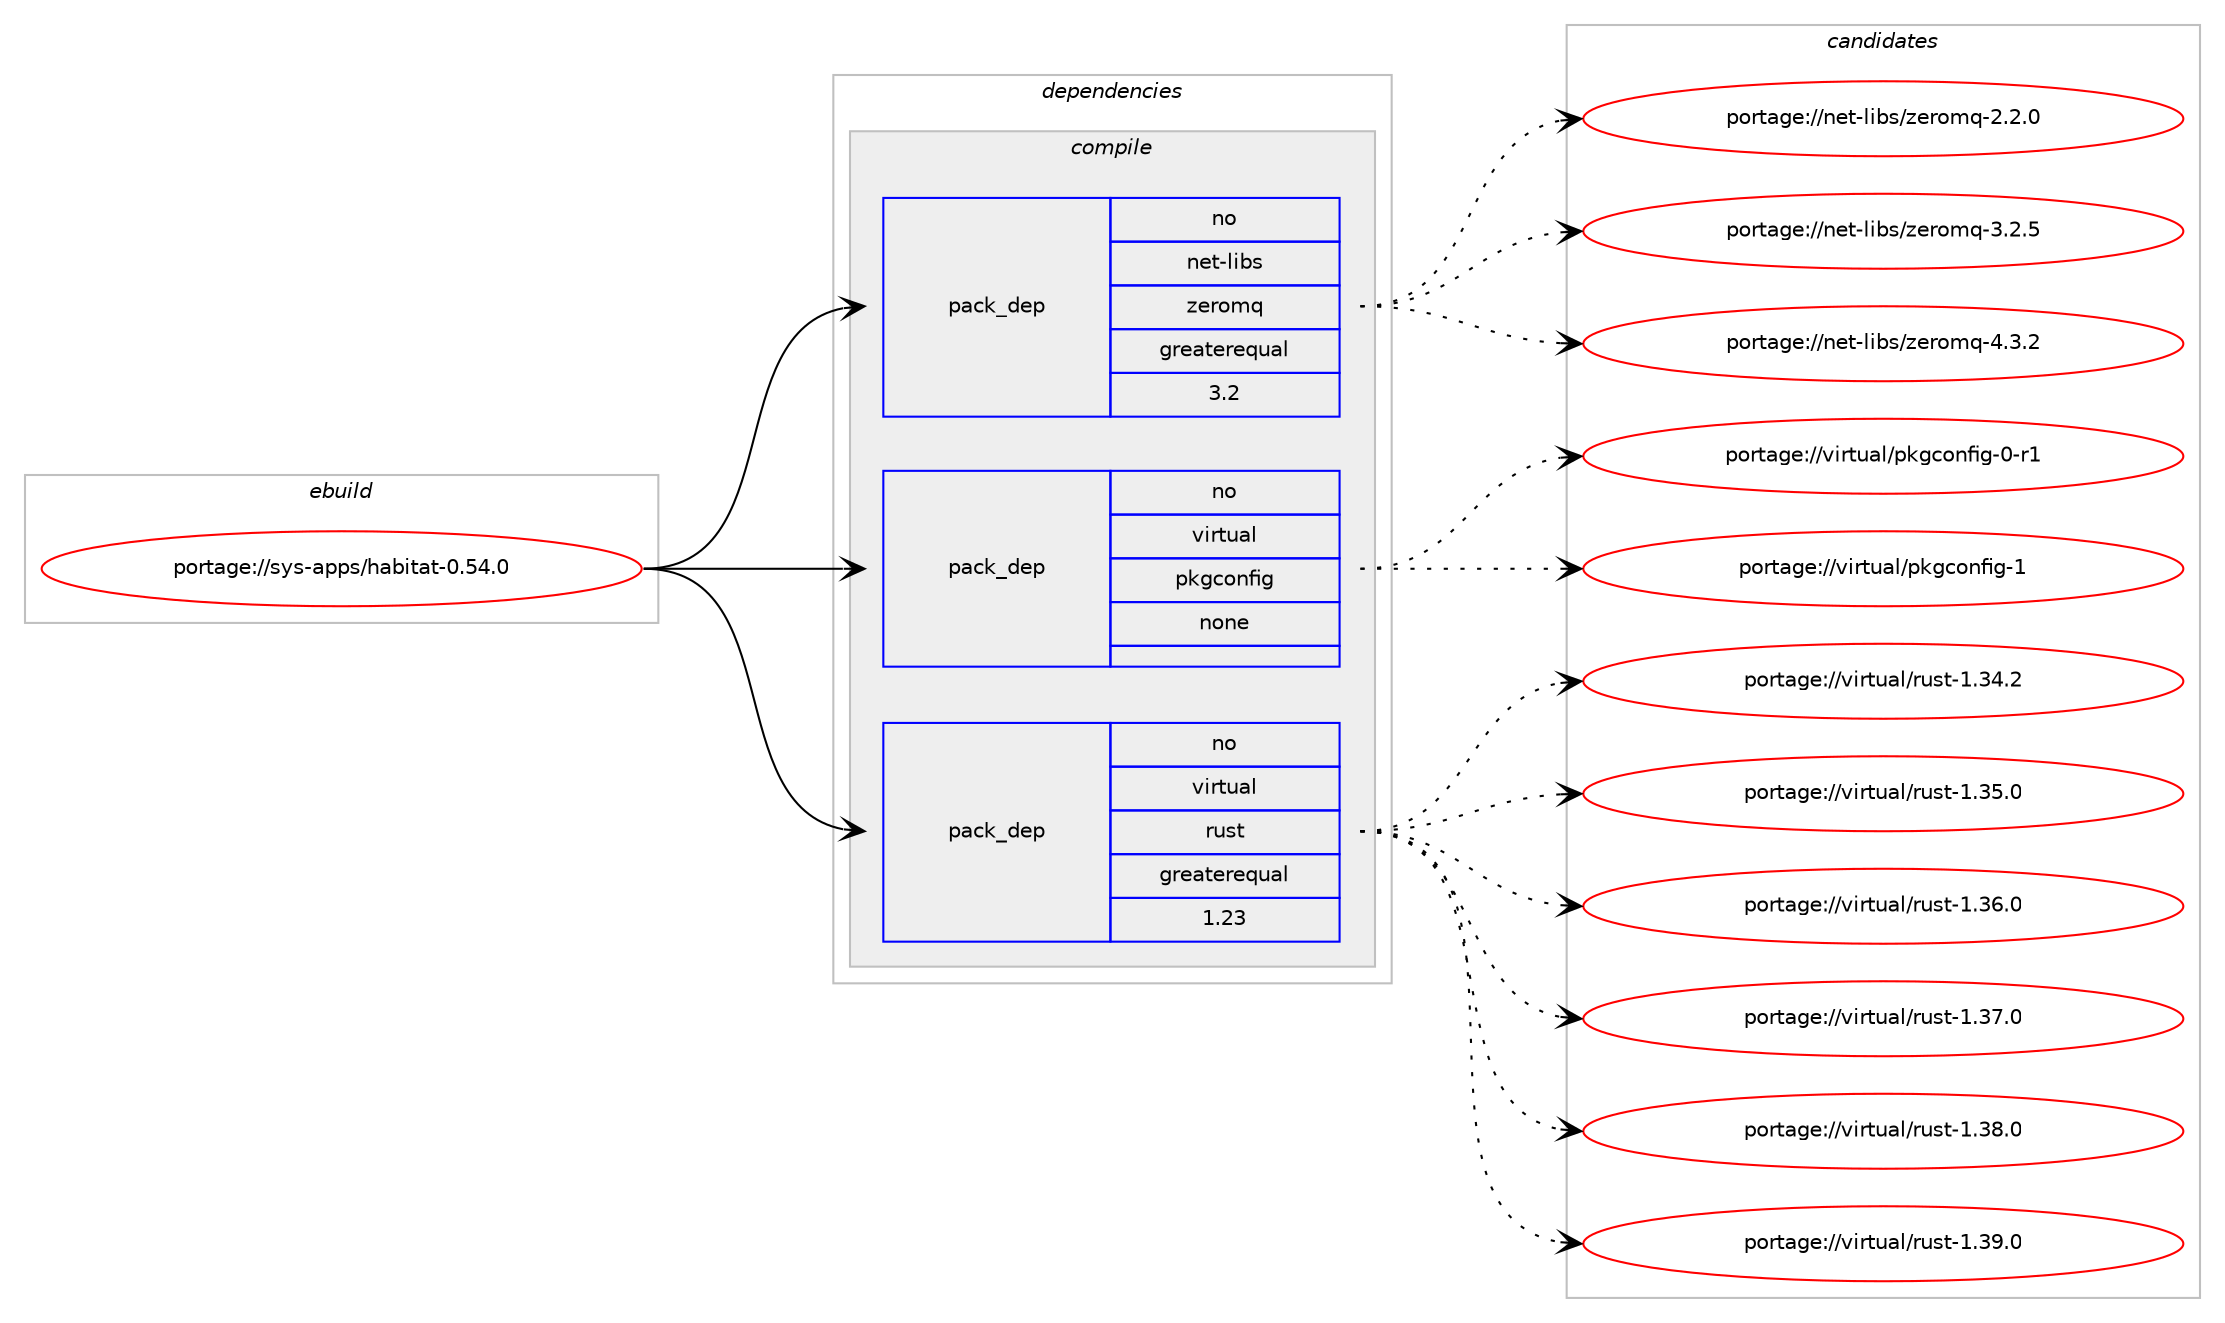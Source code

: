 digraph prolog {

# *************
# Graph options
# *************

newrank=true;
concentrate=true;
compound=true;
graph [rankdir=LR,fontname=Helvetica,fontsize=10,ranksep=1.5];#, ranksep=2.5, nodesep=0.2];
edge  [arrowhead=vee];
node  [fontname=Helvetica,fontsize=10];

# **********
# The ebuild
# **********

subgraph cluster_leftcol {
color=gray;
rank=same;
label=<<i>ebuild</i>>;
id [label="portage://sys-apps/habitat-0.54.0", color=red, width=4, href="../sys-apps/habitat-0.54.0.svg"];
}

# ****************
# The dependencies
# ****************

subgraph cluster_midcol {
color=gray;
label=<<i>dependencies</i>>;
subgraph cluster_compile {
fillcolor="#eeeeee";
style=filled;
label=<<i>compile</i>>;
subgraph pack302373 {
dependency408498 [label=<<TABLE BORDER="0" CELLBORDER="1" CELLSPACING="0" CELLPADDING="4" WIDTH="220"><TR><TD ROWSPAN="6" CELLPADDING="30">pack_dep</TD></TR><TR><TD WIDTH="110">no</TD></TR><TR><TD>net-libs</TD></TR><TR><TD>zeromq</TD></TR><TR><TD>greaterequal</TD></TR><TR><TD>3.2</TD></TR></TABLE>>, shape=none, color=blue];
}
id:e -> dependency408498:w [weight=20,style="solid",arrowhead="vee"];
subgraph pack302374 {
dependency408499 [label=<<TABLE BORDER="0" CELLBORDER="1" CELLSPACING="0" CELLPADDING="4" WIDTH="220"><TR><TD ROWSPAN="6" CELLPADDING="30">pack_dep</TD></TR><TR><TD WIDTH="110">no</TD></TR><TR><TD>virtual</TD></TR><TR><TD>pkgconfig</TD></TR><TR><TD>none</TD></TR><TR><TD></TD></TR></TABLE>>, shape=none, color=blue];
}
id:e -> dependency408499:w [weight=20,style="solid",arrowhead="vee"];
subgraph pack302375 {
dependency408500 [label=<<TABLE BORDER="0" CELLBORDER="1" CELLSPACING="0" CELLPADDING="4" WIDTH="220"><TR><TD ROWSPAN="6" CELLPADDING="30">pack_dep</TD></TR><TR><TD WIDTH="110">no</TD></TR><TR><TD>virtual</TD></TR><TR><TD>rust</TD></TR><TR><TD>greaterequal</TD></TR><TR><TD>1.23</TD></TR></TABLE>>, shape=none, color=blue];
}
id:e -> dependency408500:w [weight=20,style="solid",arrowhead="vee"];
}
subgraph cluster_compileandrun {
fillcolor="#eeeeee";
style=filled;
label=<<i>compile and run</i>>;
}
subgraph cluster_run {
fillcolor="#eeeeee";
style=filled;
label=<<i>run</i>>;
}
}

# **************
# The candidates
# **************

subgraph cluster_choices {
rank=same;
color=gray;
label=<<i>candidates</i>>;

subgraph choice302373 {
color=black;
nodesep=1;
choiceportage110101116451081059811547122101114111109113455046504648 [label="portage://net-libs/zeromq-2.2.0", color=red, width=4,href="../net-libs/zeromq-2.2.0.svg"];
choiceportage110101116451081059811547122101114111109113455146504653 [label="portage://net-libs/zeromq-3.2.5", color=red, width=4,href="../net-libs/zeromq-3.2.5.svg"];
choiceportage110101116451081059811547122101114111109113455246514650 [label="portage://net-libs/zeromq-4.3.2", color=red, width=4,href="../net-libs/zeromq-4.3.2.svg"];
dependency408498:e -> choiceportage110101116451081059811547122101114111109113455046504648:w [style=dotted,weight="100"];
dependency408498:e -> choiceportage110101116451081059811547122101114111109113455146504653:w [style=dotted,weight="100"];
dependency408498:e -> choiceportage110101116451081059811547122101114111109113455246514650:w [style=dotted,weight="100"];
}
subgraph choice302374 {
color=black;
nodesep=1;
choiceportage11810511411611797108471121071039911111010210510345484511449 [label="portage://virtual/pkgconfig-0-r1", color=red, width=4,href="../virtual/pkgconfig-0-r1.svg"];
choiceportage1181051141161179710847112107103991111101021051034549 [label="portage://virtual/pkgconfig-1", color=red, width=4,href="../virtual/pkgconfig-1.svg"];
dependency408499:e -> choiceportage11810511411611797108471121071039911111010210510345484511449:w [style=dotted,weight="100"];
dependency408499:e -> choiceportage1181051141161179710847112107103991111101021051034549:w [style=dotted,weight="100"];
}
subgraph choice302375 {
color=black;
nodesep=1;
choiceportage118105114116117971084711411711511645494651524650 [label="portage://virtual/rust-1.34.2", color=red, width=4,href="../virtual/rust-1.34.2.svg"];
choiceportage118105114116117971084711411711511645494651534648 [label="portage://virtual/rust-1.35.0", color=red, width=4,href="../virtual/rust-1.35.0.svg"];
choiceportage118105114116117971084711411711511645494651544648 [label="portage://virtual/rust-1.36.0", color=red, width=4,href="../virtual/rust-1.36.0.svg"];
choiceportage118105114116117971084711411711511645494651554648 [label="portage://virtual/rust-1.37.0", color=red, width=4,href="../virtual/rust-1.37.0.svg"];
choiceportage118105114116117971084711411711511645494651564648 [label="portage://virtual/rust-1.38.0", color=red, width=4,href="../virtual/rust-1.38.0.svg"];
choiceportage118105114116117971084711411711511645494651574648 [label="portage://virtual/rust-1.39.0", color=red, width=4,href="../virtual/rust-1.39.0.svg"];
dependency408500:e -> choiceportage118105114116117971084711411711511645494651524650:w [style=dotted,weight="100"];
dependency408500:e -> choiceportage118105114116117971084711411711511645494651534648:w [style=dotted,weight="100"];
dependency408500:e -> choiceportage118105114116117971084711411711511645494651544648:w [style=dotted,weight="100"];
dependency408500:e -> choiceportage118105114116117971084711411711511645494651554648:w [style=dotted,weight="100"];
dependency408500:e -> choiceportage118105114116117971084711411711511645494651564648:w [style=dotted,weight="100"];
dependency408500:e -> choiceportage118105114116117971084711411711511645494651574648:w [style=dotted,weight="100"];
}
}

}
